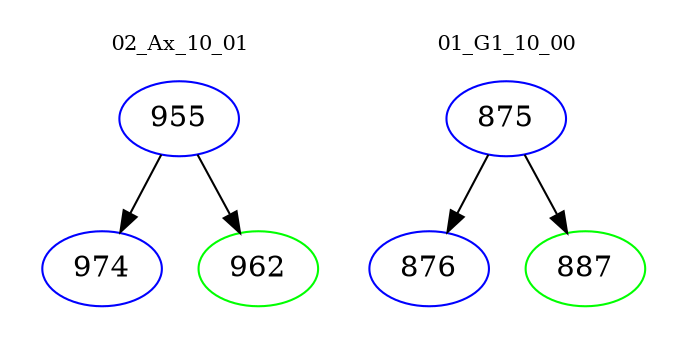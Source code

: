 digraph{
subgraph cluster_0 {
color = white
label = "02_Ax_10_01";
fontsize=10;
T0_955 [label="955", color="blue"]
T0_955 -> T0_974 [color="black"]
T0_974 [label="974", color="blue"]
T0_955 -> T0_962 [color="black"]
T0_962 [label="962", color="green"]
}
subgraph cluster_1 {
color = white
label = "01_G1_10_00";
fontsize=10;
T1_875 [label="875", color="blue"]
T1_875 -> T1_876 [color="black"]
T1_876 [label="876", color="blue"]
T1_875 -> T1_887 [color="black"]
T1_887 [label="887", color="green"]
}
}
